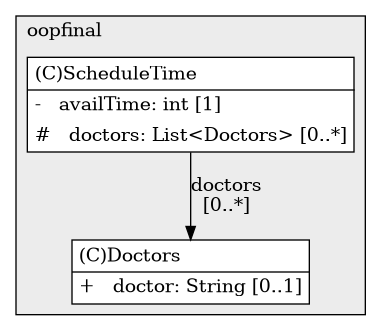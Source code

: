 @startuml

/' diagram meta data start
config=StructureConfiguration;
{
  "projectClassification": {
    "searchMode": "OpenProject", // OpenProject, AllProjects
    "includedProjects": "",
    "pathEndKeywords": "*.impl",
    "isClientPath": "",
    "isClientName": "",
    "isTestPath": "",
    "isTestName": "",
    "isMappingPath": "",
    "isMappingName": "",
    "isDataAccessPath": "",
    "isDataAccessName": "",
    "isDataStructurePath": "",
    "isDataStructureName": "",
    "isInterfaceStructuresPath": "",
    "isInterfaceStructuresName": "",
    "isEntryPointPath": "",
    "isEntryPointName": ""
  },
  "graphRestriction": {
    "classPackageExcludeFilter": "",
    "classPackageIncludeFilter": "",
    "classNameExcludeFilter": "",
    "classNameIncludeFilter": "",
    "methodNameExcludeFilter": "",
    "methodNameIncludeFilter": "",
    "removeByInheritance": "", // inheritance/annotation based filtering is done in a second step
    "removeByAnnotation": "",
    "removeByClassPackage": "", // cleanup the graph after inheritance/annotation based filtering is done
    "removeByClassName": "",
    "cutMappings": false,
    "cutEnum": true,
    "cutTests": true,
    "cutClient": true,
    "cutDataAccess": false,
    "cutInterfaceStructures": false,
    "cutDataStructures": false,
    "cutGetterAndSetter": true,
    "cutConstructors": true
  },
  "graphTraversal": {
    "forwardDepth": 6,
    "backwardDepth": 6,
    "classPackageExcludeFilter": "",
    "classPackageIncludeFilter": "",
    "classNameExcludeFilter": "",
    "classNameIncludeFilter": "",
    "methodNameExcludeFilter": "",
    "methodNameIncludeFilter": "",
    "hideMappings": false,
    "hideDataStructures": false,
    "hidePrivateMethods": true,
    "hideInterfaceCalls": true, // indirection: implementation -> interface (is hidden) -> implementation
    "onlyShowApplicationEntryPoints": false // root node is included
  },
  "details": {
    "aggregation": "GroupByClass", // ByClass, GroupByClass, None
    "showClassGenericTypes": true,
    "showMethods": true,
    "showMethodParameterNames": true,
    "showMethodParameterTypes": true,
    "showMethodReturnType": true,
    "showPackageLevels": 2,
    "showDetailedClassStructure": true
  },
  "rootClass": "oopfinal.ScheduleTime"
}
diagram meta data end '/



digraph g {
    rankdir="TB"
    splines=polyline
    

'nodes 
subgraph cluster_1083986714 { 
   	label=oopfinal
	labeljust=l
	fillcolor="#ececec"
	style=filled
   
   Doctors1083986714[
	label=<<TABLE BORDER="1" CELLBORDER="0" CELLPADDING="4" CELLSPACING="0">
<TR><TD ALIGN="LEFT" >(C)Doctors</TD></TR>
<HR/>
<TR><TD ALIGN="LEFT" >+   doctor: String [0..1]</TD></TR>
</TABLE>>
	style=filled
	margin=0
	shape=plaintext
	fillcolor="#FFFFFF"
];

ScheduleTime1083986714[
	label=<<TABLE BORDER="1" CELLBORDER="0" CELLPADDING="4" CELLSPACING="0">
<TR><TD ALIGN="LEFT" >(C)ScheduleTime</TD></TR>
<HR/>
<TR><TD ALIGN="LEFT" >-   availTime: int [1]</TD></TR>
<TR><TD ALIGN="LEFT" >#   doctors: List&lt;Doctors&gt; [0..*]</TD></TR>
</TABLE>>
	style=filled
	margin=0
	shape=plaintext
	fillcolor="#FFFFFF"
];
} 

'edges    
ScheduleTime1083986714 -> Doctors1083986714[label="doctors
[0..*]"];
    
}
@enduml